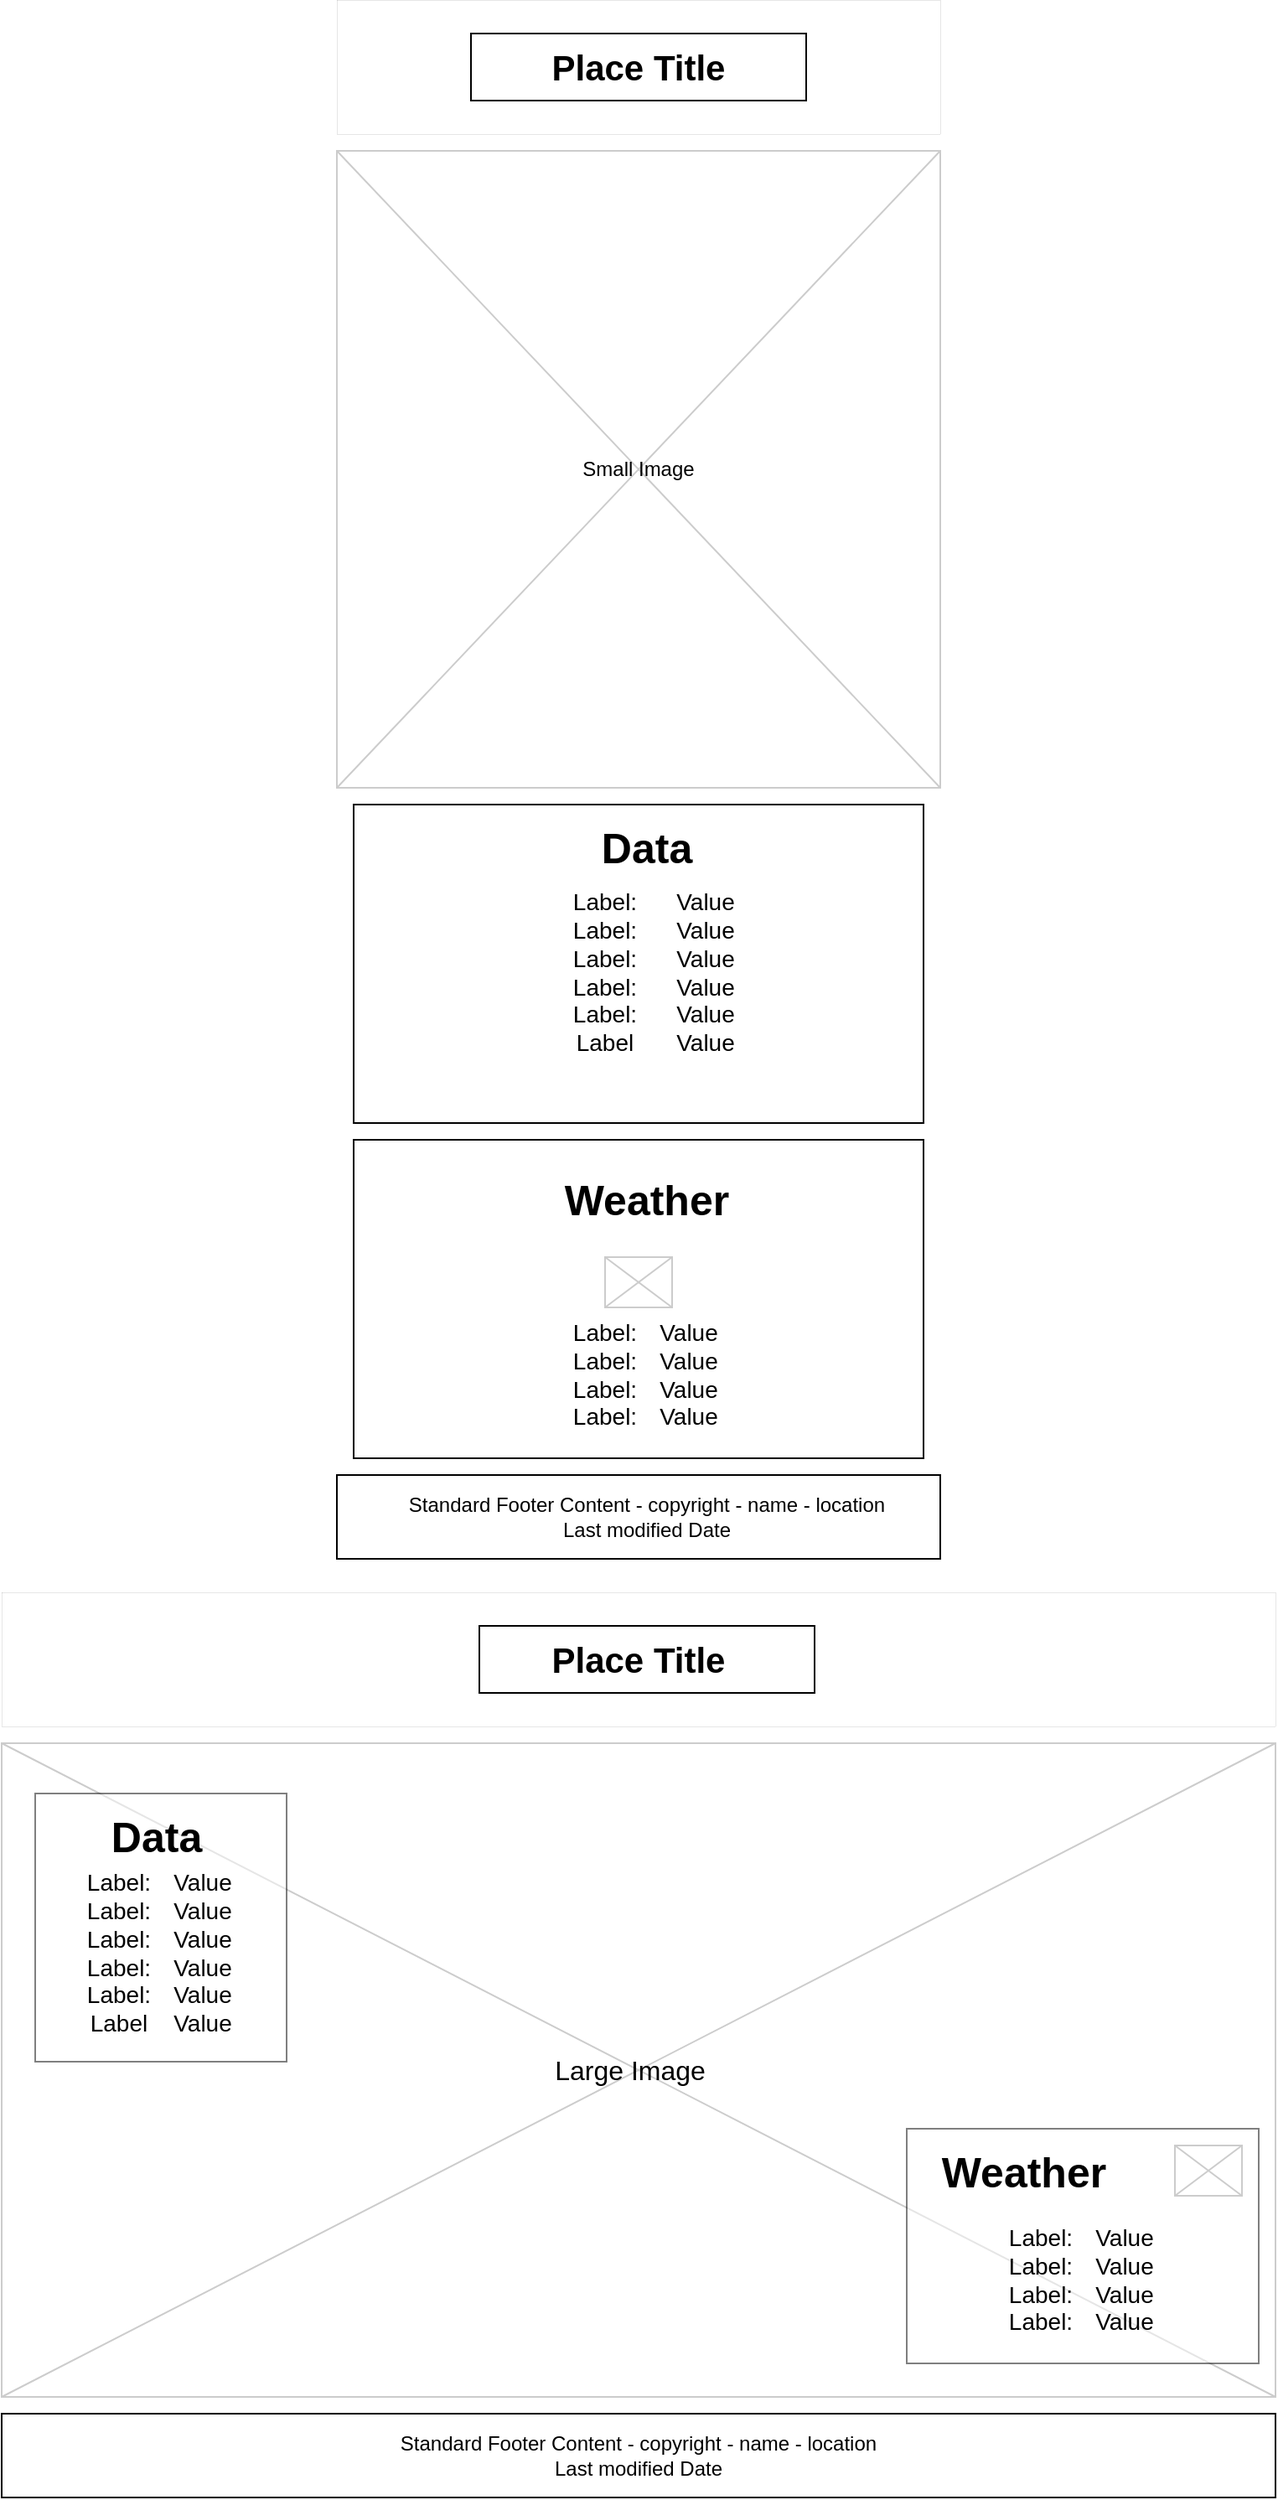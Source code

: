 <mxfile version="26.1.1">
  <diagram name="Page-1" id="f1b7ffb7-ca1e-a977-7cf5-a751b3c06c05">
    <mxGraphModel dx="1194" dy="797" grid="1" gridSize="10" guides="1" tooltips="1" connect="1" arrows="1" fold="1" page="1" pageScale="1" pageWidth="826" pageHeight="1169" background="none" math="0" shadow="0">
      <root>
        <mxCell id="0" />
        <mxCell id="1" parent="0" />
        <mxCell id="13" value="" style="verticalLabelPosition=bottom;verticalAlign=top;strokeWidth=1;shape=mxgraph.mockup.graphics.iconGrid;strokeColor=#CCCCCC;gridSize=1,1;" parent="1" vertex="1">
          <mxGeometry x="240" y="130" width="360" height="380" as="geometry" />
        </mxCell>
        <mxCell id="8hzf_fnVG773PSOlNtGx-63" value="" style="rounded=0;whiteSpace=wrap;html=1;strokeWidth=0;" parent="1" vertex="1">
          <mxGeometry x="240" y="40" width="360" height="80" as="geometry" />
        </mxCell>
        <mxCell id="8hzf_fnVG773PSOlNtGx-64" value="" style="rounded=0;whiteSpace=wrap;html=1;strokeWidth=1;" parent="1" vertex="1">
          <mxGeometry x="320" y="60" width="200" height="40" as="geometry" />
        </mxCell>
        <mxCell id="8hzf_fnVG773PSOlNtGx-65" value="" style="rounded=0;whiteSpace=wrap;html=1;strokeWidth=1;" parent="1" vertex="1">
          <mxGeometry x="250" y="520" width="340" height="190" as="geometry" />
        </mxCell>
        <mxCell id="8hzf_fnVG773PSOlNtGx-66" value="" style="rounded=0;whiteSpace=wrap;html=1;strokeWidth=1;" parent="1" vertex="1">
          <mxGeometry x="250" y="720" width="340" height="190" as="geometry" />
        </mxCell>
        <mxCell id="8hzf_fnVG773PSOlNtGx-67" value="" style="rounded=0;whiteSpace=wrap;html=1;strokeWidth=1;" parent="1" vertex="1">
          <mxGeometry x="240" y="920" width="360" height="50" as="geometry" />
        </mxCell>
        <mxCell id="8hzf_fnVG773PSOlNtGx-69" value="" style="verticalLabelPosition=bottom;verticalAlign=top;strokeWidth=1;shape=mxgraph.mockup.graphics.iconGrid;strokeColor=#CCCCCC;gridSize=1,1;" parent="1" vertex="1">
          <mxGeometry x="400" y="790" width="40" height="30" as="geometry" />
        </mxCell>
        <mxCell id="8hzf_fnVG773PSOlNtGx-70" value="&lt;b&gt;&lt;font style=&quot;font-size: 25px;&quot;&gt;Weather&lt;/font&gt;&lt;/b&gt;" style="text;html=1;align=center;verticalAlign=middle;whiteSpace=wrap;rounded=0;" parent="1" vertex="1">
          <mxGeometry x="325" y="740" width="200" height="30" as="geometry" />
        </mxCell>
        <mxCell id="8hzf_fnVG773PSOlNtGx-71" value="&lt;font style=&quot;font-size: 14px;&quot;&gt;Label:&lt;/font&gt;&lt;div&gt;&lt;font style=&quot;font-size: 14px;&quot;&gt;Label:&lt;/font&gt;&lt;/div&gt;&lt;div&gt;&lt;font style=&quot;font-size: 14px;&quot;&gt;Label:&lt;/font&gt;&lt;/div&gt;&lt;div&gt;&lt;font style=&quot;font-size: 14px;&quot;&gt;Label:&lt;/font&gt;&lt;/div&gt;" style="text;html=1;align=center;verticalAlign=middle;whiteSpace=wrap;rounded=0;" parent="1" vertex="1">
          <mxGeometry x="370" y="820" width="60" height="80" as="geometry" />
        </mxCell>
        <mxCell id="8hzf_fnVG773PSOlNtGx-72" value="&lt;span style=&quot;font-size: 14px;&quot;&gt;Value&lt;/span&gt;&lt;div&gt;&lt;span style=&quot;font-size: 14px;&quot;&gt;Value&lt;/span&gt;&lt;/div&gt;&lt;div&gt;&lt;span style=&quot;font-size: 14px;&quot;&gt;Value&lt;/span&gt;&lt;/div&gt;&lt;div&gt;&lt;span style=&quot;font-size: 14px;&quot;&gt;Value&lt;/span&gt;&lt;/div&gt;" style="text;html=1;align=center;verticalAlign=middle;whiteSpace=wrap;rounded=0;" parent="1" vertex="1">
          <mxGeometry x="420" y="820" width="60" height="80" as="geometry" />
        </mxCell>
        <mxCell id="8hzf_fnVG773PSOlNtGx-73" value="&lt;b&gt;&lt;font style=&quot;font-size: 25px;&quot;&gt;Data&lt;/font&gt;&lt;/b&gt;" style="text;html=1;align=center;verticalAlign=middle;whiteSpace=wrap;rounded=0;" parent="1" vertex="1">
          <mxGeometry x="325" y="530" width="200" height="30" as="geometry" />
        </mxCell>
        <mxCell id="8hzf_fnVG773PSOlNtGx-75" value="&lt;span style=&quot;font-size: 14px;&quot;&gt;Value&lt;/span&gt;&lt;div&gt;&lt;span style=&quot;font-size: 14px;&quot;&gt;Value&lt;/span&gt;&lt;/div&gt;&lt;div&gt;&lt;span style=&quot;font-size: 14px;&quot;&gt;Value&lt;/span&gt;&lt;/div&gt;&lt;div&gt;&lt;span style=&quot;font-size: 14px;&quot;&gt;Value&lt;/span&gt;&lt;/div&gt;&lt;div&gt;&lt;span style=&quot;font-size: 14px;&quot;&gt;Value&lt;/span&gt;&lt;/div&gt;&lt;div&gt;&lt;span style=&quot;font-size: 14px;&quot;&gt;Value&lt;/span&gt;&lt;/div&gt;" style="text;html=1;align=center;verticalAlign=middle;whiteSpace=wrap;rounded=0;" parent="1" vertex="1">
          <mxGeometry x="430" y="565" width="60" height="110" as="geometry" />
        </mxCell>
        <mxCell id="8hzf_fnVG773PSOlNtGx-76" value="&lt;font style=&quot;font-size: 14px;&quot;&gt;Label:&lt;/font&gt;&lt;div&gt;&lt;font style=&quot;font-size: 14px;&quot;&gt;Label:&lt;/font&gt;&lt;/div&gt;&lt;div&gt;&lt;font style=&quot;font-size: 14px;&quot;&gt;Label:&lt;/font&gt;&lt;/div&gt;&lt;div&gt;&lt;font style=&quot;font-size: 14px;&quot;&gt;Label:&lt;/font&gt;&lt;/div&gt;&lt;div&gt;&lt;font style=&quot;font-size: 14px;&quot;&gt;Label:&lt;/font&gt;&lt;/div&gt;&lt;div&gt;&lt;font style=&quot;font-size: 14px;&quot;&gt;Label&lt;/font&gt;&lt;/div&gt;" style="text;html=1;align=center;verticalAlign=middle;whiteSpace=wrap;rounded=0;" parent="1" vertex="1">
          <mxGeometry x="370" y="570" width="60" height="100" as="geometry" />
        </mxCell>
        <mxCell id="8hzf_fnVG773PSOlNtGx-77" value="Small Image" style="text;html=1;align=center;verticalAlign=middle;whiteSpace=wrap;rounded=0;" parent="1" vertex="1">
          <mxGeometry x="375" y="305" width="90" height="30" as="geometry" />
        </mxCell>
        <mxCell id="8hzf_fnVG773PSOlNtGx-78" value="Standard Footer Content - copyright - name - location&lt;div&gt;Last modified Date&lt;/div&gt;" style="text;html=1;align=center;verticalAlign=middle;whiteSpace=wrap;rounded=0;" parent="1" vertex="1">
          <mxGeometry x="270" y="930" width="310" height="30" as="geometry" />
        </mxCell>
        <mxCell id="8hzf_fnVG773PSOlNtGx-79" value="&lt;b&gt;&lt;font style=&quot;font-size: 21px;&quot;&gt;Place Title&lt;/font&gt;&lt;/b&gt;" style="text;html=1;align=center;verticalAlign=middle;whiteSpace=wrap;rounded=0;" parent="1" vertex="1">
          <mxGeometry x="330" y="65" width="180" height="30" as="geometry" />
        </mxCell>
        <mxCell id="SzL3PB8wuPm78CsGWgTb-27" value="" style="rounded=0;whiteSpace=wrap;html=1;strokeWidth=0;" vertex="1" parent="1">
          <mxGeometry x="40" y="990" width="760" height="80" as="geometry" />
        </mxCell>
        <mxCell id="SzL3PB8wuPm78CsGWgTb-29" value="" style="rounded=0;whiteSpace=wrap;html=1;strokeWidth=1;" vertex="1" parent="1">
          <mxGeometry x="325" y="1010" width="200" height="40" as="geometry" />
        </mxCell>
        <mxCell id="SzL3PB8wuPm78CsGWgTb-30" value="&lt;b&gt;&lt;font style=&quot;font-size: 21px;&quot;&gt;Place Title&lt;/font&gt;&lt;/b&gt;" style="text;html=1;align=center;verticalAlign=middle;whiteSpace=wrap;rounded=0;" vertex="1" parent="1">
          <mxGeometry x="330" y="1015" width="180" height="30" as="geometry" />
        </mxCell>
        <mxCell id="SzL3PB8wuPm78CsGWgTb-31" value="" style="verticalLabelPosition=bottom;verticalAlign=top;strokeWidth=1;shape=mxgraph.mockup.graphics.iconGrid;strokeColor=#CCCCCC;gridSize=1,1;" vertex="1" parent="1">
          <mxGeometry x="40" y="1080" width="760" height="390" as="geometry" />
        </mxCell>
        <mxCell id="SzL3PB8wuPm78CsGWgTb-32" value="" style="rounded=0;whiteSpace=wrap;html=1;strokeWidth=1;" vertex="1" parent="1">
          <mxGeometry x="40" y="1480" width="760" height="50" as="geometry" />
        </mxCell>
        <mxCell id="SzL3PB8wuPm78CsGWgTb-33" value="Standard Footer Content - copyright - name - location&lt;div&gt;Last modified Date&lt;/div&gt;" style="text;html=1;align=center;verticalAlign=middle;whiteSpace=wrap;rounded=0;" vertex="1" parent="1">
          <mxGeometry x="80" y="1490" width="680" height="30" as="geometry" />
        </mxCell>
        <mxCell id="SzL3PB8wuPm78CsGWgTb-34" value="" style="rounded=0;whiteSpace=wrap;html=1;strokeWidth=1;opacity=50;" vertex="1" parent="1">
          <mxGeometry x="580" y="1310" width="210" height="140" as="geometry" />
        </mxCell>
        <mxCell id="SzL3PB8wuPm78CsGWgTb-35" value="" style="verticalLabelPosition=bottom;verticalAlign=top;strokeWidth=1;shape=mxgraph.mockup.graphics.iconGrid;strokeColor=#CCCCCC;gridSize=1,1;" vertex="1" parent="1">
          <mxGeometry x="740" y="1320" width="40" height="30" as="geometry" />
        </mxCell>
        <mxCell id="SzL3PB8wuPm78CsGWgTb-36" value="&lt;b&gt;&lt;font style=&quot;font-size: 25px;&quot;&gt;Weather&lt;/font&gt;&lt;/b&gt;" style="text;html=1;align=center;verticalAlign=middle;whiteSpace=wrap;rounded=0;" vertex="1" parent="1">
          <mxGeometry x="590" y="1320" width="120" height="30" as="geometry" />
        </mxCell>
        <mxCell id="SzL3PB8wuPm78CsGWgTb-37" value="&lt;font style=&quot;font-size: 14px;&quot;&gt;Label:&lt;/font&gt;&lt;div&gt;&lt;font style=&quot;font-size: 14px;&quot;&gt;Label:&lt;/font&gt;&lt;/div&gt;&lt;div&gt;&lt;font style=&quot;font-size: 14px;&quot;&gt;Label:&lt;/font&gt;&lt;/div&gt;&lt;div&gt;&lt;font style=&quot;font-size: 14px;&quot;&gt;Label:&lt;/font&gt;&lt;/div&gt;" style="text;html=1;align=center;verticalAlign=middle;whiteSpace=wrap;rounded=0;" vertex="1" parent="1">
          <mxGeometry x="630" y="1360" width="60" height="80" as="geometry" />
        </mxCell>
        <mxCell id="SzL3PB8wuPm78CsGWgTb-38" value="&lt;span style=&quot;font-size: 14px;&quot;&gt;Value&lt;/span&gt;&lt;div&gt;&lt;span style=&quot;font-size: 14px;&quot;&gt;Value&lt;/span&gt;&lt;/div&gt;&lt;div&gt;&lt;span style=&quot;font-size: 14px;&quot;&gt;Value&lt;/span&gt;&lt;/div&gt;&lt;div&gt;&lt;span style=&quot;font-size: 14px;&quot;&gt;Value&lt;/span&gt;&lt;/div&gt;" style="text;html=1;align=center;verticalAlign=middle;whiteSpace=wrap;rounded=0;" vertex="1" parent="1">
          <mxGeometry x="680" y="1360" width="60" height="80" as="geometry" />
        </mxCell>
        <mxCell id="SzL3PB8wuPm78CsGWgTb-42" value="" style="rounded=0;whiteSpace=wrap;html=1;strokeWidth=1;opacity=50;" vertex="1" parent="1">
          <mxGeometry x="60" y="1110" width="150" height="160" as="geometry" />
        </mxCell>
        <mxCell id="SzL3PB8wuPm78CsGWgTb-43" value="&lt;b&gt;&lt;font style=&quot;font-size: 25px;&quot;&gt;Data&lt;/font&gt;&lt;/b&gt;" style="text;html=1;align=center;verticalAlign=middle;whiteSpace=wrap;rounded=0;" vertex="1" parent="1">
          <mxGeometry x="90" y="1120" width="85" height="30" as="geometry" />
        </mxCell>
        <mxCell id="SzL3PB8wuPm78CsGWgTb-44" value="&lt;span style=&quot;font-size: 14px;&quot;&gt;Value&lt;/span&gt;&lt;div&gt;&lt;span style=&quot;font-size: 14px;&quot;&gt;Value&lt;/span&gt;&lt;/div&gt;&lt;div&gt;&lt;span style=&quot;font-size: 14px;&quot;&gt;Value&lt;/span&gt;&lt;/div&gt;&lt;div&gt;&lt;span style=&quot;font-size: 14px;&quot;&gt;Value&lt;/span&gt;&lt;/div&gt;&lt;div&gt;&lt;span style=&quot;font-size: 14px;&quot;&gt;Value&lt;/span&gt;&lt;/div&gt;&lt;div&gt;&lt;span style=&quot;font-size: 14px;&quot;&gt;Value&lt;/span&gt;&lt;/div&gt;" style="text;html=1;align=center;verticalAlign=middle;whiteSpace=wrap;rounded=0;" vertex="1" parent="1">
          <mxGeometry x="130" y="1150" width="60" height="110" as="geometry" />
        </mxCell>
        <mxCell id="SzL3PB8wuPm78CsGWgTb-45" value="&lt;font style=&quot;font-size: 14px;&quot;&gt;Label:&lt;/font&gt;&lt;div&gt;&lt;font style=&quot;font-size: 14px;&quot;&gt;Label:&lt;/font&gt;&lt;/div&gt;&lt;div&gt;&lt;font style=&quot;font-size: 14px;&quot;&gt;Label:&lt;/font&gt;&lt;/div&gt;&lt;div&gt;&lt;font style=&quot;font-size: 14px;&quot;&gt;Label:&lt;/font&gt;&lt;/div&gt;&lt;div&gt;&lt;font style=&quot;font-size: 14px;&quot;&gt;Label:&lt;/font&gt;&lt;/div&gt;&lt;div&gt;&lt;font style=&quot;font-size: 14px;&quot;&gt;Label&lt;/font&gt;&lt;/div&gt;" style="text;html=1;align=center;verticalAlign=middle;whiteSpace=wrap;rounded=0;" vertex="1" parent="1">
          <mxGeometry x="80" y="1155" width="60" height="100" as="geometry" />
        </mxCell>
        <mxCell id="SzL3PB8wuPm78CsGWgTb-46" value="&lt;font style=&quot;font-size: 16px;&quot;&gt;Large Image&lt;/font&gt;" style="text;html=1;align=center;verticalAlign=middle;whiteSpace=wrap;rounded=0;" vertex="1" parent="1">
          <mxGeometry x="330" y="1260" width="170" height="30" as="geometry" />
        </mxCell>
      </root>
    </mxGraphModel>
  </diagram>
</mxfile>
